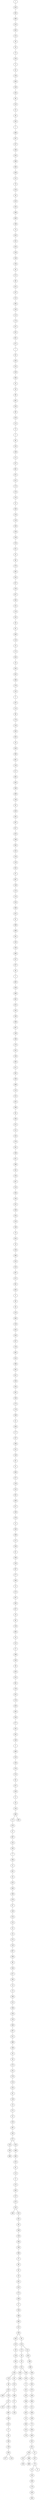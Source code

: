 strict graph G {
1;
420;
282;
489;
253;
403;
125;
30;
28;
73;
250;
71;
42;
136;
404;
109;
165;
99;
210;
25;
49;
265;
2;
466;
297;
107;
186;
203;
368;
300;
436;
131;
76;
318;
58;
419;
163;
399;
409;
188;
74;
433;
161;
416;
256;
108;
194;
40;
272;
68;
415;
197;
155;
385;
193;
113;
174;
257;
201;
401;
471;
7;
63;
263;
225;
329;
384;
35;
59;
96;
491;
320;
89;
418;
115;
75;
5;
80;
105;
168;
111;
237;
481;
321;
412;
173;
124;
135;
22;
340;
154;
129;
240;
258;
238;
376;
351;
32;
66;
370;
382;
245;
357;
226;
427;
295;
141;
119;
192;
56;
92;
440;
116;
23;
175;
434;
16;
293;
435;
286;
279;
145;
0;
187;
114;
98;
176;
126;
283;
303;
20;
439;
360;
461;
130;
217;
465;
445;
289;
499;
146;
93;
459;
262;
397;
457;
453;
298;
365;
242;
218;
150;
302;
97;
487;
148;
123;
110;
324;
369;
422;
91;
389;
498;
341;
195;
160;
480;
247;
207;
46;
3;
483;
438;
468;
462;
425;
185;
180;
308;
497;
199;
296;
133;
202;
106;
383;
411;
362;
206;
408;
153;
252;
432;
398;
94;
284;
312;
151;
243;
379;
281;
208;
451;
396;
181;
104;
447;
216;
304;
164;
101;
209;
354;
319;
198;
70;
454;
18;
236;
380;
353;
316;
367;
472;
361;
493;
8;
69;
44;
223;
490;
228;
443;
426;
347;
128;
482;
424;
366;
392;
421;
356;
334;
391;
336;
273;
179;
299;
41;
458;
177;
167;
266;
231;
149;
82;
51;
494;
227;
229;
255;
261;
449;
317;
190;
478;
12;
200;
269;
127;
359;
61;
348;
230;
287;
277;
306;
15;
213;
267;
393;
437;
19;
90;
158;
464;
24;
152;
57;
288;
330;
38;
450;
325;
381;
159;
352;
278;
429;
363;
358;
377;
182;
342;
249;
4;
469;
220;
100;
378;
374;
95;
327;
428;
11;
34;
144;
460;
171;
470;
47;
467;
142;
343;
77;
394;
21;
441;
45;
423;
444;
280;
479;
67;
140;
314;
122;
55;
54;
372;
143;
407;
309;
86;
244;
417;
285;
14;
13;
346;
215;
338;
326;
103;
446;
307;
311;
488;
169;
50;
36;
375;
241;
270;
214;
235;
62;
139;
10;
271;
52;
310;
387;
162;
371;
224;
350;
496;
414;
406;
485;
322;
81;
112;
6;
121;
405;
137;
475;
232;
495;
355;
291;
60;
349;
259;
344;
166;
390;
37;
88;
85;
43;
431;
410;
275;
448;
27;
204;
386;
463;
222;
183;
442;
473;
39;
120;
301;
219;
234;
178;
48;
323;
339;
276;
157;
132;
333;
492;
248;
413;
17;
64;
184;
138;
328;
477;
118;
65;
313;
117;
260;
87;
205;
134;
84;
474;
172;
26;
29;
251;
345;
456;
156;
476;
72;
83;
332;
264;
147;
452;
33;
305;
315;
274;
212;
455;
189;
484;
196;
102;
292;
373;
246;
364;
211;
268;
239;
79;
294;
400;
191;
331;
254;
221;
335;
388;
486;
31;
337;
78;
53;
233;
290;
170;
430;
395;
9;
402;
154 -- 129;
424 -- 366;
256 -- 108;
382 -- 245;
313 -- 117;
460 -- 171;
349 -- 259;
363 -- 358;
404 -- 109;
141 -- 119;
411 -- 362;
138 -- 328;
29 -- 251;
340 -- 154;
69 -- 44;
192 -- 56;
194 -- 40;
365 -- 242;
144 -- 460;
247 -- 207;
92 -- 440;
159 -- 352;
21 -- 441;
362 -- 206;
60 -- 349;
53 -- 233;
323 -- 276;
15 -- 213;
243 -- 379;
170 -- 430;
109 -- 165;
41 -- 458;
18 -- 236;
381 -- 159;
320 -- 89;
309 -- 86;
305 -- 315;
78 -- 53;
254 -- 221;
454 -- 18;
52 -- 310;
254 -- 388;
120 -- 301;
85 -- 43;
88 -- 85;
459 -- 262;
97 -- 487;
100 -- 378;
10 -- 271;
37 -- 88;
6 -- 121;
13 -- 346;
451 -- 396;
81 -- 112;
86 -- 244;
180 -- 308;
121 -- 405;
278 -- 429;
425 -- 185;
209 -- 354;
283 -- 303;
66 -- 370;
107 -- 186;
90 -- 158;
298 -- 365;
4 -- 469;
190 -- 478;
142 -- 343;
83 -- 332;
211 -- 268;
409 -- 188;
374 -- 95;
464 -- 24;
499 -- 146;
452 -- 33;
414 -- 406;
302 -- 97;
116 -- 23;
415 -- 197;
139 -- 10;
473 -- 39;
232 -- 355;
472 -- 361;
372 -- 143;
383 -- 411;
156 -- 476;
202 -- 106;
282 -- 489;
186 -- 203;
153 -- 252;
175 -- 434;
113 -- 174;
228 -- 443;
40 -- 272;
22 -- 340;
129 -- 240;
19 -- 90;
394 -- 21;
465 -- 445;
95 -- 327;
122 -- 55;
461 -- 130;
391 -- 336;
265 -- 2;
326 -- 103;
449 -- 317;
331 -- 31;
98 -- 176;
318 -- 58;
471 -- 7;
106 -- 383;
277 -- 306;
292 -- 373;
58 -- 419;
38 -- 450;
294 -- 400;
225 -- 329;
334 -- 391;
261 -- 449;
16 -- 293;
163 -- 399;
44 -- 223;
300 -- 436;
457 -- 453;
478 -- 12;
359 -- 61;
337 -- 78;
30 -- 28;
422 -- 91;
435 -- 286;
213 -- 267;
271 -- 52;
310 -- 387;
390 -- 37;
172 -- 26;
263 -- 225;
497 -- 199;
336 -- 273;
371 -- 414;
17 -- 64;
347 -- 128;
345 -- 456;
413 -- 17;
77 -- 394;
312 -- 151;
217 -- 465;
327 -- 428;
128 -- 482;
48 -- 323;
110 -- 324;
119 -- 192;
434 -- 16;
96 -- 491;
403 -- 125;
181 -- 104;
319 -- 198;
221 -- 335;
445 -- 289;
433 -- 161;
441 -- 45;
420 -- 282;
188 -- 74;
257 -- 201;
234 -- 65;
328 -- 118;
152 -- 57;
350 -- 496;
377 -- 182;
31 -- 337;
272 -- 68;
303 -- 20;
462 -- 425;
39 -- 120;
226 -- 427;
147 -- 452;
199 -- 296;
99 -- 210;
331 -- 254;
76 -- 318;
360 -- 461;
51 -- 494;
25 -- 49;
399 -- 409;
346 -- 215;
498 -- 341;
215 -- 338;
103 -- 446;
355 -- 291;
332 -- 264;
482 -- 424;
197 -- 155;
348 -- 230;
458 -- 177;
207 -- 46;
387 -- 162;
115 -- 75;
78 -- 9;
460 -- 402;
220 -- 100;
469 -- 220;
297 -- 107;
338 -- 326;
62 -- 139;
341 -- 195;
65 -- 313;
3 -- 483;
480 -- 247;
375 -- 241;
8 -- 69;
82 -- 51;
490 -- 228;
35 -- 59;
177 -- 167;
275 -- 448;
376 -- 351;
67 -- 140;
91 -- 389;
136 -- 404;
366 -- 392;
28 -- 73;
130 -- 217;
184 -- 138;
276 -- 157;
178 -- 48;
475 -- 232;
455 -- 189;
453 -- 298;
492 -- 248;
398 -- 94;
370 -- 382;
466 -- 297;
427 -- 295;
484 -- 196;
317 -- 190;
474 -- 172;
268 -- 239;
32 -- 66;
284 -- 312;
146 -- 93;
289 -- 499;
285 -- 14;
47 -- 467;
219 -- 234;
2 -- 466;
214 -- 235;
371 -- 224;
20 -- 439;
5 -- 80;
11 -- 34;
442 -- 473;
105 -- 168;
236 -- 380;
24 -- 152;
94 -- 284;
316 -- 367;
133 -- 202;
253 -- 403;
46 -- 3;
311 -- 488;
212 -- 455;
291 -- 60;
114 -- 98;
446 -- 307;
270 -- 214;
418 -- 115;
231 -- 149;
234 -- 178;
262 -- 397;
378 -- 374;
173 -- 124;
290 -- 170;
396 -- 181;
227 -- 229;
493 -- 8;
258 -- 238;
288 -- 330;
448 -- 27;
393 -- 437;
165 -- 99;
438 -- 468;
237 -- 481;
93 -- 459;
229 -- 255;
358 -- 377;
57 -- 288;
68 -- 415;
42 -- 136;
1 -- 420;
56 -- 92;
389 -- 498;
140 -- 314;
235 -- 62;
488 -- 169;
330 -- 38;
306 -- 15;
148 -- 123;
273 -- 179;
428 -- 11;
440 -- 116;
368 -- 300;
481 -- 321;
373 -- 246;
185 -- 180;
182 -- 342;
322 -- 81;
367 -- 472;
369 -- 422;
408 -- 153;
238 -- 376;
27 -- 204;
171 -- 470;
325 -- 381;
293 -- 435;
12 -- 200;
33 -- 305;
323 -- 339;
364 -- 211;
123 -- 110;
26 -- 29;
296 -- 133;
84 -- 474;
164 -- 101;
195 -- 160;
474 -- 212;
380 -- 353;
196 -- 102;
125 -- 30;
412 -- 173;
124 -- 135;
321 -- 412;
117 -- 260;
158 -- 464;
179 -- 299;
151 -- 243;
329 -- 384;
161 -- 416;
74 -- 433;
267 -- 393;
104 -- 447;
23 -- 175;
392 -- 421;
216 -- 304;
223 -- 490;
87 -- 205;
489 -- 253;
145 -- 0;
406 -- 485;
157 -- 333;
416 -- 256;
248 -- 413;
351 -- 32;
242 -- 218;
437 -- 19;
218 -- 150;
385 -- 193;
169 -- 50;
127 -- 359;
80 -- 105;
54 -- 372;
191 -- 331;
150 -- 302;
245 -- 357;
208 -- 451;
361 -- 493;
143 -- 407;
287 -- 277;
388 -- 486;
279 -- 145;
14 -- 13;
304 -- 164;
467 -- 142;
483 -- 438;
183 -- 442;
491 -- 320;
352 -- 278;
430 -- 395;
450 -- 325;
135 -- 22;
0 -- 187;
429 -- 363;
485 -- 322;
397 -- 457;
198 -- 70;
70 -- 454;
162 -- 371;
308 -- 497;
281 -- 208;
251 -- 345;
379 -- 281;
463 -- 222;
295 -- 141;
73 -- 250;
410 -- 275;
479 -- 67;
315 -- 274;
439 -- 360;
112 -- 6;
419 -- 163;
426 -- 347;
187 -- 114;
36 -- 375;
222 -- 183;
384 -- 35;
189 -- 484;
401 -- 471;
155 -- 385;
405 -- 137;
108 -- 194;
167 -- 266;
386 -- 463;
183 -- 84;
301 -- 219;
63 -- 263;
423 -- 444;
240 -- 258;
149 -- 82;
204 -- 386;
333 -- 492;
193 -- 113;
157 -- 132;
264 -- 147;
314 -- 122;
421 -- 356;
251 -- 156;
470 -- 47;
201 -- 401;
431 -- 410;
286 -- 279;
224 -- 350;
260 -- 87;
476 -- 72;
354 -- 319;
210 -- 25;
89 -- 418;
494 -- 227;
344 -- 166;
444 -- 280;
166 -- 390;
353 -- 316;
168 -- 111;
233 -- 290;
59 -- 96;
307 -- 311;
259 -- 344;
64 -- 184;
102 -- 292;
79 -- 294;
252 -- 432;
356 -- 334;
324 -- 369;
126 -- 283;
45 -- 423;
357 -- 226;
200 -- 269;
61 -- 348;
230 -- 287;
436 -- 131;
203 -- 368;
49 -- 265;
101 -- 209;
299 -- 41;
443 -- 426;
72 -- 83;
55 -- 54;
432 -- 398;
400 -- 191;
407 -- 309;
131 -- 76;
417 -- 285;
205 -- 134;
468 -- 462;
71 -- 42;
232 -- 495;
250 -- 71;
137 -- 475;
50 -- 36;
269 -- 127;
43 -- 431;
75 -- 5;
487 -- 148;
176 -- 126;
160 -- 480;
342 -- 249;
280 -- 479;
239 -- 79;
111 -- 237;
7 -- 63;
447 -- 216;
249 -- 4;
328 -- 477;
206 -- 408;
266 -- 231;
244 -- 417;
343 -- 77;
241 -- 270;
246 -- 364;
34 -- 144;
174 -- 257;
255 -- 261;
}
